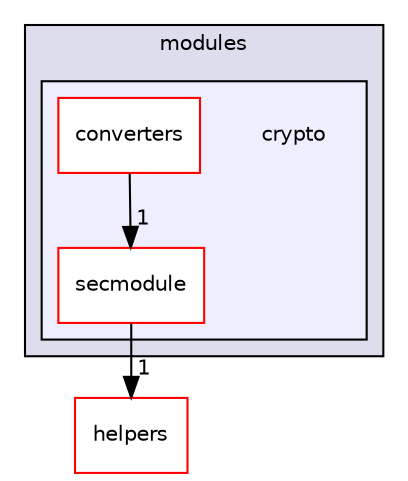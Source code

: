 digraph "crypto" {
  compound=true
  node [ fontsize="10", fontname="Helvetica"];
  edge [ labelfontsize="10", labelfontname="Helvetica"];
  subgraph clusterdir_e05d7e2b1ecd646af5bb94391405f3b5 {
    graph [ bgcolor="#ddddee", pencolor="black", label="modules" fontname="Helvetica", fontsize="10", URL="dir_e05d7e2b1ecd646af5bb94391405f3b5.html"]
  subgraph clusterdir_fdd8a560e62e0c17cb1c1d2c36eb6160 {
    graph [ bgcolor="#eeeeff", pencolor="black", label="" URL="dir_fdd8a560e62e0c17cb1c1d2c36eb6160.html"];
    dir_fdd8a560e62e0c17cb1c1d2c36eb6160 [shape=plaintext label="crypto"];
    dir_125cf8f713a76480557c0fbe9c0cf00e [shape=box label="converters" color="red" fillcolor="white" style="filled" URL="dir_125cf8f713a76480557c0fbe9c0cf00e.html"];
    dir_6c7f0c2bb230089ff4f25c4b7818f39c [shape=box label="secmodule" color="red" fillcolor="white" style="filled" URL="dir_6c7f0c2bb230089ff4f25c4b7818f39c.html"];
  }
  }
  dir_861f50189fda057e6c57d1c1130602b3 [shape=box label="helpers" fillcolor="white" style="filled" color="red" URL="dir_861f50189fda057e6c57d1c1130602b3.html"];
  dir_125cf8f713a76480557c0fbe9c0cf00e->dir_6c7f0c2bb230089ff4f25c4b7818f39c [headlabel="1", labeldistance=1.5 headhref="dir_000015_000080.html"];
  dir_6c7f0c2bb230089ff4f25c4b7818f39c->dir_861f50189fda057e6c57d1c1130602b3 [headlabel="1", labeldistance=1.5 headhref="dir_000080_000052.html"];
}
